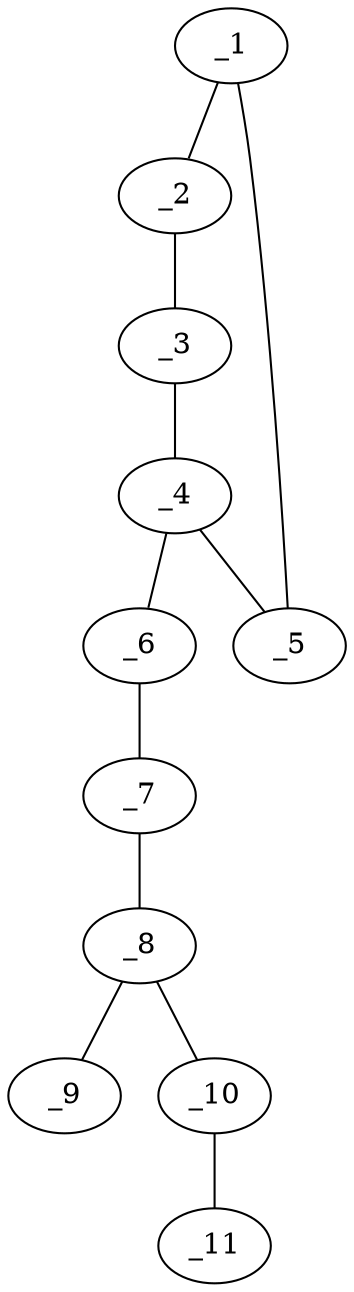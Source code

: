 graph molid635951 {
	_1	 [charge=0,
		chem=1,
		symbol="C  ",
		x="2.309",
		y="-2.7694"];
	_2	 [charge=0,
		chem=4,
		symbol="N  ",
		x="3.309",
		y="-2.7694"];
	_1 -- _2	 [valence=2];
	_5	 [charge=0,
		chem=5,
		symbol="S  ",
		x=2,
		y="-1.8184"];
	_1 -- _5	 [valence=1];
	_3	 [charge=0,
		chem=4,
		symbol="N  ",
		x="3.618",
		y="-1.8184"];
	_2 -- _3	 [valence=1];
	_4	 [charge=0,
		chem=1,
		symbol="C  ",
		x="2.809",
		y="-1.2306"];
	_3 -- _4	 [valence=2];
	_4 -- _5	 [valence=1];
	_6	 [charge=0,
		chem=4,
		symbol="N  ",
		x="2.809",
		y="-0.2306"];
	_4 -- _6	 [valence=1];
	_7	 [charge=0,
		chem=1,
		symbol="C  ",
		x="3.6751",
		y="0.2694"];
	_6 -- _7	 [valence=1];
	_8	 [charge=0,
		chem=1,
		symbol="C  ",
		x="3.6751",
		y="1.2694"];
	_7 -- _8	 [valence=1];
	_9	 [charge=0,
		chem=2,
		symbol="O  ",
		x="2.809",
		y="1.7694"];
	_8 -- _9	 [valence=2];
	_10	 [charge=0,
		chem=4,
		symbol="N  ",
		x="4.5411",
		y="1.7694"];
	_8 -- _10	 [valence=1];
	_11	 [charge=0,
		chem=2,
		symbol="O  ",
		x="4.5411",
		y="2.7694"];
	_10 -- _11	 [valence=1];
}
